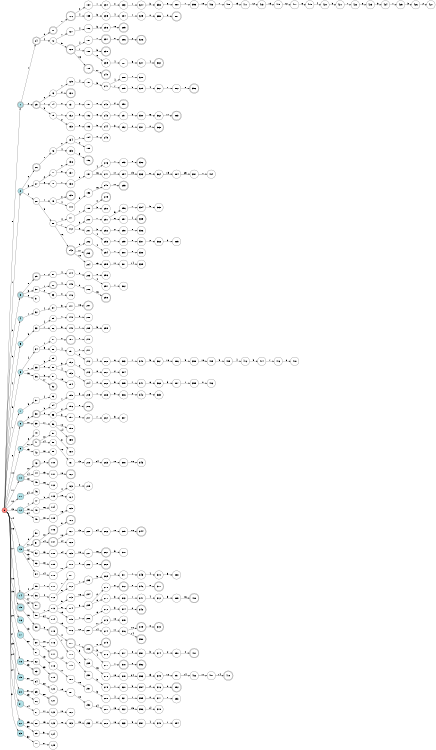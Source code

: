digraph APTA {
__start0 [label="" shape="none"];

rankdir=LR;
size="8,5";

s0 [style="filled", color="black", fillcolor="#ff817b" shape="circle", label="0"];
s1 [style="rounded,filled", color="black", fillcolor="powderblue" shape="doublecircle", label="1"];
s2 [style="filled", color="black", fillcolor="powderblue" shape="circle", label="2"];
s3 [style="rounded,filled", color="black", fillcolor="powderblue" shape="doublecircle", label="3"];
s4 [style="filled", color="black", fillcolor="powderblue" shape="circle", label="4"];
s5 [style="filled", color="black", fillcolor="powderblue" shape="circle", label="5"];
s6 [style="filled", color="black", fillcolor="powderblue" shape="circle", label="6"];
s7 [style="filled", color="black", fillcolor="powderblue" shape="circle", label="7"];
s8 [style="rounded,filled", color="black", fillcolor="powderblue" shape="doublecircle", label="8"];
s9 [style="filled", color="black", fillcolor="powderblue" shape="circle", label="9"];
s10 [style="rounded,filled", color="black", fillcolor="powderblue" shape="doublecircle", label="10"];
s11 [style="filled", color="black", fillcolor="powderblue" shape="circle", label="11"];
s12 [style="filled", color="black", fillcolor="powderblue" shape="circle", label="12"];
s13 [style="filled", color="black", fillcolor="powderblue" shape="circle", label="13"];
s14 [style="rounded,filled", color="black", fillcolor="powderblue" shape="doublecircle", label="14"];
s15 [style="rounded,filled", color="black", fillcolor="powderblue" shape="doublecircle", label="15"];
s16 [style="filled", color="black", fillcolor="powderblue" shape="circle", label="16"];
s17 [style="filled", color="black", fillcolor="powderblue" shape="circle", label="17"];
s18 [style="filled", color="black", fillcolor="powderblue" shape="circle", label="18"];
s19 [style="filled", color="black", fillcolor="powderblue" shape="circle", label="19"];
s20 [style="filled", color="black", fillcolor="powderblue" shape="circle", label="20"];
s21 [style="filled", color="black", fillcolor="powderblue" shape="circle", label="21"];
s22 [style="filled", color="black", fillcolor="powderblue" shape="circle", label="22"];
s23 [style="filled", color="black", fillcolor="powderblue" shape="circle", label="23"];
s24 [style="rounded,filled", color="black", fillcolor="white" shape="doublecircle", label="24"];
s25 [style="rounded,filled", color="black", fillcolor="white" shape="doublecircle", label="25"];
s26 [style="rounded,filled", color="black", fillcolor="white" shape="doublecircle", label="26"];
s27 [style="filled", color="black", fillcolor="white" shape="circle", label="27"];
s28 [style="filled", color="black", fillcolor="white" shape="circle", label="28"];
s29 [style="rounded,filled", color="black", fillcolor="white" shape="doublecircle", label="29"];
s30 [style="filled", color="black", fillcolor="white" shape="circle", label="30"];
s31 [style="filled", color="black", fillcolor="white" shape="circle", label="31"];
s32 [style="filled", color="black", fillcolor="white" shape="circle", label="32"];
s33 [style="filled", color="black", fillcolor="white" shape="circle", label="33"];
s34 [style="filled", color="black", fillcolor="white" shape="circle", label="34"];
s35 [style="filled", color="black", fillcolor="white" shape="circle", label="35"];
s36 [style="filled", color="black", fillcolor="white" shape="circle", label="36"];
s37 [style="filled", color="black", fillcolor="white" shape="circle", label="37"];
s38 [style="rounded,filled", color="black", fillcolor="white" shape="doublecircle", label="38"];
s39 [style="filled", color="black", fillcolor="white" shape="circle", label="39"];
s40 [style="filled", color="black", fillcolor="white" shape="circle", label="40"];
s41 [style="rounded,filled", color="black", fillcolor="white" shape="doublecircle", label="41"];
s42 [style="filled", color="black", fillcolor="white" shape="circle", label="42"];
s43 [style="rounded,filled", color="black", fillcolor="white" shape="doublecircle", label="43"];
s44 [style="filled", color="black", fillcolor="white" shape="circle", label="44"];
s45 [style="filled", color="black", fillcolor="white" shape="circle", label="45"];
s46 [style="filled", color="black", fillcolor="white" shape="circle", label="46"];
s47 [style="filled", color="black", fillcolor="white" shape="circle", label="47"];
s48 [style="filled", color="black", fillcolor="white" shape="circle", label="48"];
s49 [style="filled", color="black", fillcolor="white" shape="circle", label="49"];
s50 [style="filled", color="black", fillcolor="white" shape="circle", label="50"];
s51 [style="rounded,filled", color="black", fillcolor="white" shape="doublecircle", label="51"];
s52 [style="filled", color="black", fillcolor="white" shape="circle", label="52"];
s53 [style="filled", color="black", fillcolor="white" shape="circle", label="53"];
s54 [style="filled", color="black", fillcolor="white" shape="circle", label="54"];
s55 [style="filled", color="black", fillcolor="white" shape="circle", label="55"];
s56 [style="filled", color="black", fillcolor="white" shape="circle", label="56"];
s57 [style="rounded,filled", color="black", fillcolor="white" shape="doublecircle", label="57"];
s58 [style="filled", color="black", fillcolor="white" shape="circle", label="58"];
s59 [style="rounded,filled", color="black", fillcolor="white" shape="doublecircle", label="59"];
s60 [style="filled", color="black", fillcolor="white" shape="circle", label="60"];
s61 [style="filled", color="black", fillcolor="white" shape="circle", label="61"];
s62 [style="filled", color="black", fillcolor="white" shape="circle", label="62"];
s63 [style="rounded,filled", color="black", fillcolor="white" shape="doublecircle", label="63"];
s64 [style="filled", color="black", fillcolor="white" shape="circle", label="64"];
s65 [style="filled", color="black", fillcolor="white" shape="circle", label="65"];
s66 [style="filled", color="black", fillcolor="white" shape="circle", label="66"];
s67 [style="filled", color="black", fillcolor="white" shape="circle", label="67"];
s68 [style="filled", color="black", fillcolor="white" shape="circle", label="68"];
s69 [style="filled", color="black", fillcolor="white" shape="circle", label="69"];
s70 [style="filled", color="black", fillcolor="white" shape="circle", label="70"];
s71 [style="rounded,filled", color="black", fillcolor="white" shape="doublecircle", label="71"];
s72 [style="filled", color="black", fillcolor="white" shape="circle", label="72"];
s73 [style="filled", color="black", fillcolor="white" shape="circle", label="73"];
s74 [style="filled", color="black", fillcolor="white" shape="circle", label="74"];
s75 [style="filled", color="black", fillcolor="white" shape="circle", label="75"];
s76 [style="filled", color="black", fillcolor="white" shape="circle", label="76"];
s77 [style="filled", color="black", fillcolor="white" shape="circle", label="77"];
s78 [style="filled", color="black", fillcolor="white" shape="circle", label="78"];
s79 [style="filled", color="black", fillcolor="white" shape="circle", label="79"];
s80 [style="filled", color="black", fillcolor="white" shape="circle", label="80"];
s81 [style="filled", color="black", fillcolor="white" shape="circle", label="81"];
s82 [style="rounded,filled", color="black", fillcolor="white" shape="doublecircle", label="82"];
s83 [style="filled", color="black", fillcolor="white" shape="circle", label="83"];
s84 [style="filled", color="black", fillcolor="white" shape="circle", label="84"];
s85 [style="filled", color="black", fillcolor="white" shape="circle", label="85"];
s86 [style="filled", color="black", fillcolor="white" shape="circle", label="86"];
s87 [style="filled", color="black", fillcolor="white" shape="circle", label="87"];
s88 [style="filled", color="black", fillcolor="white" shape="circle", label="88"];
s89 [style="filled", color="black", fillcolor="white" shape="circle", label="89"];
s90 [style="filled", color="black", fillcolor="white" shape="circle", label="90"];
s91 [style="filled", color="black", fillcolor="white" shape="circle", label="91"];
s92 [style="rounded,filled", color="black", fillcolor="white" shape="doublecircle", label="92"];
s93 [style="filled", color="black", fillcolor="white" shape="circle", label="93"];
s94 [style="filled", color="black", fillcolor="white" shape="circle", label="94"];
s95 [style="filled", color="black", fillcolor="white" shape="circle", label="95"];
s96 [style="filled", color="black", fillcolor="white" shape="circle", label="96"];
s97 [style="filled", color="black", fillcolor="white" shape="circle", label="97"];
s98 [style="filled", color="black", fillcolor="white" shape="circle", label="98"];
s99 [style="filled", color="black", fillcolor="white" shape="circle", label="99"];
s100 [style="rounded,filled", color="black", fillcolor="white" shape="doublecircle", label="100"];
s101 [style="filled", color="black", fillcolor="white" shape="circle", label="101"];
s102 [style="filled", color="black", fillcolor="white" shape="circle", label="102"];
s103 [style="filled", color="black", fillcolor="white" shape="circle", label="103"];
s104 [style="filled", color="black", fillcolor="white" shape="circle", label="104"];
s105 [style="filled", color="black", fillcolor="white" shape="circle", label="105"];
s106 [style="rounded,filled", color="black", fillcolor="white" shape="doublecircle", label="106"];
s107 [style="rounded,filled", color="black", fillcolor="white" shape="doublecircle", label="107"];
s108 [style="filled", color="black", fillcolor="white" shape="circle", label="108"];
s109 [style="filled", color="black", fillcolor="white" shape="circle", label="109"];
s110 [style="filled", color="black", fillcolor="white" shape="circle", label="110"];
s111 [style="filled", color="black", fillcolor="white" shape="circle", label="111"];
s112 [style="filled", color="black", fillcolor="white" shape="circle", label="112"];
s113 [style="filled", color="black", fillcolor="white" shape="circle", label="113"];
s114 [style="filled", color="black", fillcolor="white" shape="circle", label="114"];
s115 [style="rounded,filled", color="black", fillcolor="white" shape="doublecircle", label="115"];
s116 [style="filled", color="black", fillcolor="white" shape="circle", label="116"];
s117 [style="rounded,filled", color="black", fillcolor="white" shape="doublecircle", label="117"];
s118 [style="filled", color="black", fillcolor="white" shape="circle", label="118"];
s119 [style="rounded,filled", color="black", fillcolor="white" shape="doublecircle", label="119"];
s120 [style="filled", color="black", fillcolor="white" shape="circle", label="120"];
s121 [style="rounded,filled", color="black", fillcolor="white" shape="doublecircle", label="121"];
s122 [style="filled", color="black", fillcolor="white" shape="circle", label="122"];
s123 [style="filled", color="black", fillcolor="white" shape="circle", label="123"];
s124 [style="filled", color="black", fillcolor="white" shape="circle", label="124"];
s125 [style="filled", color="black", fillcolor="white" shape="circle", label="125"];
s126 [style="rounded,filled", color="black", fillcolor="white" shape="doublecircle", label="126"];
s127 [style="filled", color="black", fillcolor="white" shape="circle", label="127"];
s128 [style="rounded,filled", color="black", fillcolor="white" shape="doublecircle", label="128"];
s129 [style="filled", color="black", fillcolor="white" shape="circle", label="129"];
s130 [style="rounded,filled", color="black", fillcolor="white" shape="doublecircle", label="130"];
s131 [style="filled", color="black", fillcolor="white" shape="circle", label="131"];
s132 [style="filled", color="black", fillcolor="white" shape="circle", label="132"];
s133 [style="filled", color="black", fillcolor="white" shape="circle", label="133"];
s134 [style="filled", color="black", fillcolor="white" shape="circle", label="134"];
s135 [style="filled", color="black", fillcolor="white" shape="circle", label="135"];
s136 [style="filled", color="black", fillcolor="white" shape="circle", label="136"];
s137 [style="filled", color="black", fillcolor="white" shape="circle", label="137"];
s138 [style="filled", color="black", fillcolor="white" shape="circle", label="138"];
s139 [style="rounded,filled", color="black", fillcolor="white" shape="doublecircle", label="139"];
s140 [style="filled", color="black", fillcolor="white" shape="circle", label="140"];
s141 [style="filled", color="black", fillcolor="white" shape="circle", label="141"];
s142 [style="filled", color="black", fillcolor="white" shape="circle", label="142"];
s143 [style="rounded,filled", color="black", fillcolor="white" shape="doublecircle", label="143"];
s144 [style="filled", color="black", fillcolor="white" shape="circle", label="144"];
s145 [style="filled", color="black", fillcolor="white" shape="circle", label="145"];
s146 [style="filled", color="black", fillcolor="white" shape="circle", label="146"];
s147 [style="filled", color="black", fillcolor="white" shape="circle", label="147"];
s148 [style="filled", color="black", fillcolor="white" shape="circle", label="148"];
s149 [style="filled", color="black", fillcolor="white" shape="circle", label="149"];
s150 [style="rounded,filled", color="black", fillcolor="white" shape="doublecircle", label="150"];
s151 [style="filled", color="black", fillcolor="white" shape="circle", label="151"];
s152 [style="filled", color="black", fillcolor="white" shape="circle", label="152"];
s153 [style="filled", color="black", fillcolor="white" shape="circle", label="153"];
s154 [style="filled", color="black", fillcolor="white" shape="circle", label="154"];
s155 [style="filled", color="black", fillcolor="white" shape="circle", label="155"];
s156 [style="filled", color="black", fillcolor="white" shape="circle", label="156"];
s157 [style="filled", color="black", fillcolor="white" shape="circle", label="157"];
s158 [style="filled", color="black", fillcolor="white" shape="circle", label="158"];
s159 [style="rounded,filled", color="black", fillcolor="white" shape="doublecircle", label="159"];
s160 [style="filled", color="black", fillcolor="white" shape="circle", label="160"];
s161 [style="filled", color="black", fillcolor="white" shape="circle", label="161"];
s162 [style="rounded,filled", color="black", fillcolor="white" shape="doublecircle", label="162"];
s163 [style="filled", color="black", fillcolor="white" shape="circle", label="163"];
s164 [style="filled", color="black", fillcolor="white" shape="circle", label="164"];
s165 [style="filled", color="black", fillcolor="white" shape="circle", label="165"];
s166 [style="rounded,filled", color="black", fillcolor="white" shape="doublecircle", label="166"];
s167 [style="filled", color="black", fillcolor="white" shape="circle", label="167"];
s168 [style="filled", color="black", fillcolor="white" shape="circle", label="168"];
s169 [style="filled", color="black", fillcolor="white" shape="circle", label="169"];
s170 [style="filled", color="black", fillcolor="white" shape="circle", label="170"];
s171 [style="filled", color="black", fillcolor="white" shape="circle", label="171"];
s172 [style="filled", color="black", fillcolor="white" shape="circle", label="172"];
s173 [style="filled", color="black", fillcolor="white" shape="circle", label="173"];
s174 [style="filled", color="black", fillcolor="white" shape="circle", label="174"];
s175 [style="filled", color="black", fillcolor="white" shape="circle", label="175"];
s176 [style="filled", color="black", fillcolor="white" shape="circle", label="176"];
s177 [style="rounded,filled", color="black", fillcolor="white" shape="doublecircle", label="177"];
s178 [style="filled", color="black", fillcolor="white" shape="circle", label="178"];
s179 [style="filled", color="black", fillcolor="white" shape="circle", label="179"];
s180 [style="filled", color="black", fillcolor="white" shape="circle", label="180"];
s181 [style="filled", color="black", fillcolor="white" shape="circle", label="181"];
s182 [style="filled", color="black", fillcolor="white" shape="circle", label="182"];
s183 [style="filled", color="black", fillcolor="white" shape="circle", label="183"];
s184 [style="filled", color="black", fillcolor="white" shape="circle", label="184"];
s185 [style="filled", color="black", fillcolor="white" shape="circle", label="185"];
s186 [style="filled", color="black", fillcolor="white" shape="circle", label="186"];
s187 [style="filled", color="black", fillcolor="white" shape="circle", label="187"];
s188 [style="filled", color="black", fillcolor="white" shape="circle", label="188"];
s189 [style="rounded,filled", color="black", fillcolor="white" shape="doublecircle", label="189"];
s190 [style="filled", color="black", fillcolor="white" shape="circle", label="190"];
s191 [style="filled", color="black", fillcolor="white" shape="circle", label="191"];
s192 [style="filled", color="black", fillcolor="white" shape="circle", label="192"];
s193 [style="filled", color="black", fillcolor="white" shape="circle", label="193"];
s194 [style="filled", color="black", fillcolor="white" shape="circle", label="194"];
s195 [style="filled", color="black", fillcolor="white" shape="circle", label="195"];
s196 [style="rounded,filled", color="black", fillcolor="white" shape="doublecircle", label="196"];
s197 [style="filled", color="black", fillcolor="white" shape="circle", label="197"];
s198 [style="filled", color="black", fillcolor="white" shape="circle", label="198"];
s199 [style="filled", color="black", fillcolor="white" shape="circle", label="199"];
s200 [style="filled", color="black", fillcolor="white" shape="circle", label="200"];
s201 [style="filled", color="black", fillcolor="white" shape="circle", label="201"];
s202 [style="filled", color="black", fillcolor="white" shape="circle", label="202"];
s203 [style="rounded,filled", color="black", fillcolor="white" shape="doublecircle", label="203"];
s204 [style="filled", color="black", fillcolor="white" shape="circle", label="204"];
s205 [style="filled", color="black", fillcolor="white" shape="circle", label="205"];
s206 [style="filled", color="black", fillcolor="white" shape="circle", label="206"];
s207 [style="rounded,filled", color="black", fillcolor="white" shape="doublecircle", label="207"];
s208 [style="filled", color="black", fillcolor="white" shape="circle", label="208"];
s209 [style="filled", color="black", fillcolor="white" shape="circle", label="209"];
s210 [style="filled", color="black", fillcolor="white" shape="circle", label="210"];
s211 [style="filled", color="black", fillcolor="white" shape="circle", label="211"];
s212 [style="filled", color="black", fillcolor="white" shape="circle", label="212"];
s213 [style="filled", color="black", fillcolor="white" shape="circle", label="213"];
s214 [style="filled", color="black", fillcolor="white" shape="circle", label="214"];
s215 [style="filled", color="black", fillcolor="white" shape="circle", label="215"];
s216 [style="rounded,filled", color="black", fillcolor="white" shape="doublecircle", label="216"];
s217 [style="filled", color="black", fillcolor="white" shape="circle", label="217"];
s218 [style="filled", color="black", fillcolor="white" shape="circle", label="218"];
s219 [style="filled", color="black", fillcolor="white" shape="circle", label="219"];
s220 [style="filled", color="black", fillcolor="white" shape="circle", label="220"];
s221 [style="filled", color="black", fillcolor="white" shape="circle", label="221"];
s222 [style="filled", color="black", fillcolor="white" shape="circle", label="222"];
s223 [style="filled", color="black", fillcolor="white" shape="circle", label="223"];
s224 [style="filled", color="black", fillcolor="white" shape="circle", label="224"];
s225 [style="filled", color="black", fillcolor="white" shape="circle", label="225"];
s226 [style="filled", color="black", fillcolor="white" shape="circle", label="226"];
s227 [style="filled", color="black", fillcolor="white" shape="circle", label="227"];
s228 [style="rounded,filled", color="black", fillcolor="white" shape="doublecircle", label="228"];
s229 [style="filled", color="black", fillcolor="white" shape="circle", label="229"];
s230 [style="filled", color="black", fillcolor="white" shape="circle", label="230"];
s231 [style="filled", color="black", fillcolor="white" shape="circle", label="231"];
s232 [style="filled", color="black", fillcolor="white" shape="circle", label="232"];
s233 [style="filled", color="black", fillcolor="white" shape="circle", label="233"];
s234 [style="filled", color="black", fillcolor="white" shape="circle", label="234"];
s235 [style="filled", color="black", fillcolor="white" shape="circle", label="235"];
s236 [style="filled", color="black", fillcolor="white" shape="circle", label="236"];
s237 [style="rounded,filled", color="black", fillcolor="white" shape="doublecircle", label="237"];
s238 [style="rounded,filled", color="black", fillcolor="white" shape="doublecircle", label="238"];
s239 [style="filled", color="black", fillcolor="white" shape="circle", label="239"];
s240 [style="rounded,filled", color="black", fillcolor="white" shape="doublecircle", label="240"];
s241 [style="filled", color="black", fillcolor="white" shape="circle", label="241"];
s242 [style="filled", color="black", fillcolor="white" shape="circle", label="242"];
s243 [style="filled", color="black", fillcolor="white" shape="circle", label="243"];
s244 [style="filled", color="black", fillcolor="white" shape="circle", label="244"];
s245 [style="filled", color="black", fillcolor="white" shape="circle", label="245"];
s246 [style="filled", color="black", fillcolor="white" shape="circle", label="246"];
s247 [style="filled", color="black", fillcolor="white" shape="circle", label="247"];
s248 [style="filled", color="black", fillcolor="white" shape="circle", label="248"];
s249 [style="rounded,filled", color="black", fillcolor="white" shape="doublecircle", label="249"];
s250 [style="filled", color="black", fillcolor="white" shape="circle", label="250"];
s251 [style="filled", color="black", fillcolor="white" shape="circle", label="251"];
s252 [style="filled", color="black", fillcolor="white" shape="circle", label="252"];
s253 [style="filled", color="black", fillcolor="white" shape="circle", label="253"];
s254 [style="filled", color="black", fillcolor="white" shape="circle", label="254"];
s255 [style="filled", color="black", fillcolor="white" shape="circle", label="255"];
s256 [style="filled", color="black", fillcolor="white" shape="circle", label="256"];
s257 [style="filled", color="black", fillcolor="white" shape="circle", label="257"];
s258 [style="rounded,filled", color="black", fillcolor="white" shape="doublecircle", label="258"];
s259 [style="filled", color="black", fillcolor="white" shape="circle", label="259"];
s260 [style="filled", color="black", fillcolor="white" shape="circle", label="260"];
s261 [style="filled", color="black", fillcolor="white" shape="circle", label="261"];
s262 [style="filled", color="black", fillcolor="white" shape="circle", label="262"];
s263 [style="filled", color="black", fillcolor="white" shape="circle", label="263"];
s264 [style="filled", color="black", fillcolor="white" shape="circle", label="264"];
s265 [style="filled", color="black", fillcolor="white" shape="circle", label="265"];
s266 [style="filled", color="black", fillcolor="white" shape="circle", label="266"];
s267 [style="rounded,filled", color="black", fillcolor="white" shape="doublecircle", label="267"];
s268 [style="rounded,filled", color="black", fillcolor="white" shape="doublecircle", label="268"];
s269 [style="filled", color="black", fillcolor="white" shape="circle", label="269"];
s270 [style="filled", color="black", fillcolor="white" shape="circle", label="270"];
s271 [style="filled", color="black", fillcolor="white" shape="circle", label="271"];
s272 [style="filled", color="black", fillcolor="white" shape="circle", label="272"];
s273 [style="filled", color="black", fillcolor="white" shape="circle", label="273"];
s274 [style="filled", color="black", fillcolor="white" shape="circle", label="274"];
s275 [style="rounded,filled", color="black", fillcolor="white" shape="doublecircle", label="275"];
s276 [style="filled", color="black", fillcolor="white" shape="circle", label="276"];
s277 [style="filled", color="black", fillcolor="white" shape="circle", label="277"];
s278 [style="filled", color="black", fillcolor="white" shape="circle", label="278"];
s279 [style="filled", color="black", fillcolor="white" shape="circle", label="279"];
s280 [style="filled", color="black", fillcolor="white" shape="circle", label="280"];
s281 [style="filled", color="black", fillcolor="white" shape="circle", label="281"];
s282 [style="filled", color="black", fillcolor="white" shape="circle", label="282"];
s283 [style="filled", color="black", fillcolor="white" shape="circle", label="283"];
s284 [style="filled", color="black", fillcolor="white" shape="circle", label="284"];
s285 [style="rounded,filled", color="black", fillcolor="white" shape="doublecircle", label="285"];
s286 [style="rounded,filled", color="black", fillcolor="white" shape="doublecircle", label="286"];
s287 [style="filled", color="black", fillcolor="white" shape="circle", label="287"];
s288 [style="filled", color="black", fillcolor="white" shape="circle", label="288"];
s289 [style="filled", color="black", fillcolor="white" shape="circle", label="289"];
s290 [style="rounded,filled", color="black", fillcolor="white" shape="doublecircle", label="290"];
s291 [style="filled", color="black", fillcolor="white" shape="circle", label="291"];
s292 [style="filled", color="black", fillcolor="white" shape="circle", label="292"];
s293 [style="filled", color="black", fillcolor="white" shape="circle", label="293"];
s294 [style="filled", color="black", fillcolor="white" shape="circle", label="294"];
s295 [style="rounded,filled", color="black", fillcolor="white" shape="doublecircle", label="295"];
s296 [style="filled", color="black", fillcolor="white" shape="circle", label="296"];
s297 [style="filled", color="black", fillcolor="white" shape="circle", label="297"];
s298 [style="filled", color="black", fillcolor="white" shape="circle", label="298"];
s299 [style="filled", color="black", fillcolor="white" shape="circle", label="299"];
s300 [style="filled", color="black", fillcolor="white" shape="circle", label="300"];
s301 [style="filled", color="black", fillcolor="white" shape="circle", label="301"];
s302 [style="filled", color="black", fillcolor="white" shape="circle", label="302"];
s303 [style="filled", color="black", fillcolor="white" shape="circle", label="303"];
s304 [style="filled", color="black", fillcolor="white" shape="circle", label="304"];
s305 [style="filled", color="black", fillcolor="white" shape="circle", label="305"];
s306 [style="filled", color="black", fillcolor="white" shape="circle", label="306"];
s307 [style="filled", color="black", fillcolor="white" shape="circle", label="307"];
s308 [style="filled", color="black", fillcolor="white" shape="circle", label="308"];
s309 [style="filled", color="black", fillcolor="white" shape="circle", label="309"];
s310 [style="filled", color="black", fillcolor="white" shape="circle", label="310"];
s311 [style="filled", color="black", fillcolor="white" shape="circle", label="311"];
s312 [style="rounded,filled", color="black", fillcolor="white" shape="doublecircle", label="312"];
s313 [style="filled", color="black", fillcolor="white" shape="circle", label="313"];
s314 [style="filled", color="black", fillcolor="white" shape="circle", label="314"];
s315 [style="filled", color="black", fillcolor="white" shape="circle", label="315"];
s316 [style="filled", color="black", fillcolor="white" shape="circle", label="316"];
s317 [style="filled", color="black", fillcolor="white" shape="circle", label="317"];
s318 [style="rounded,filled", color="black", fillcolor="white" shape="doublecircle", label="318"];
s319 [style="filled", color="black", fillcolor="white" shape="circle", label="319"];
s320 [style="filled", color="black", fillcolor="white" shape="circle", label="320"];
s321 [style="filled", color="black", fillcolor="white" shape="circle", label="321"];
s322 [style="filled", color="black", fillcolor="white" shape="circle", label="322"];
s323 [style="filled", color="black", fillcolor="white" shape="circle", label="323"];
s324 [style="filled", color="black", fillcolor="white" shape="circle", label="324"];
s325 [style="filled", color="black", fillcolor="white" shape="circle", label="325"];
s326 [style="rounded,filled", color="black", fillcolor="white" shape="doublecircle", label="326"];
s327 [style="filled", color="black", fillcolor="white" shape="circle", label="327"];
s328 [style="filled", color="black", fillcolor="white" shape="circle", label="328"];
s329 [style="filled", color="black", fillcolor="white" shape="circle", label="329"];
s330 [style="filled", color="black", fillcolor="white" shape="circle", label="330"];
s331 [style="filled", color="black", fillcolor="white" shape="circle", label="331"];
s332 [style="rounded,filled", color="black", fillcolor="white" shape="doublecircle", label="332"];
s333 [style="filled", color="black", fillcolor="white" shape="circle", label="333"];
s334 [style="filled", color="black", fillcolor="white" shape="circle", label="334"];
s335 [style="rounded,filled", color="black", fillcolor="white" shape="doublecircle", label="335"];
s336 [style="filled", color="black", fillcolor="white" shape="circle", label="336"];
s337 [style="filled", color="black", fillcolor="white" shape="circle", label="337"];
s338 [style="filled", color="black", fillcolor="white" shape="circle", label="338"];
s339 [style="filled", color="black", fillcolor="white" shape="circle", label="339"];
s340 [style="filled", color="black", fillcolor="white" shape="circle", label="340"];
s341 [style="filled", color="black", fillcolor="white" shape="circle", label="341"];
s342 [style="filled", color="black", fillcolor="white" shape="circle", label="342"];
s343 [style="filled", color="black", fillcolor="white" shape="circle", label="343"];
s344 [style="rounded,filled", color="black", fillcolor="white" shape="doublecircle", label="344"];
s345 [style="filled", color="black", fillcolor="white" shape="circle", label="345"];
s346 [style="filled", color="black", fillcolor="white" shape="circle", label="346"];
s347 [style="filled", color="black", fillcolor="white" shape="circle", label="347"];
s348 [style="rounded,filled", color="black", fillcolor="white" shape="doublecircle", label="348"];
s349 [style="rounded,filled", color="black", fillcolor="white" shape="doublecircle", label="349"];
s350 [style="rounded,filled", color="black", fillcolor="white" shape="doublecircle", label="350"];
s351 [style="filled", color="black", fillcolor="white" shape="circle", label="351"];
s352 [style="rounded,filled", color="black", fillcolor="white" shape="doublecircle", label="352"];
s353 [style="filled", color="black", fillcolor="white" shape="circle", label="353"];
s354 [style="filled", color="black", fillcolor="white" shape="circle", label="354"];
s355 [style="filled", color="black", fillcolor="white" shape="circle", label="355"];
s356 [style="filled", color="black", fillcolor="white" shape="circle", label="356"];
s357 [style="filled", color="black", fillcolor="white" shape="circle", label="357"];
s358 [style="filled", color="black", fillcolor="white" shape="circle", label="358"];
s359 [style="filled", color="black", fillcolor="white" shape="circle", label="359"];
s360 [style="rounded,filled", color="black", fillcolor="white" shape="doublecircle", label="360"];
s361 [style="filled", color="black", fillcolor="white" shape="circle", label="361"];
s362 [style="filled", color="black", fillcolor="white" shape="circle", label="362"];
s363 [style="rounded,filled", color="black", fillcolor="white" shape="doublecircle", label="363"];
s364 [style="filled", color="black", fillcolor="white" shape="circle", label="364"];
s365 [style="filled", color="black", fillcolor="white" shape="circle", label="365"];
s366 [style="filled", color="black", fillcolor="white" shape="circle", label="366"];
s367 [style="filled", color="black", fillcolor="white" shape="circle", label="367"];
s368 [style="filled", color="black", fillcolor="white" shape="circle", label="368"];
s369 [style="filled", color="black", fillcolor="white" shape="circle", label="369"];
s370 [style="filled", color="black", fillcolor="white" shape="circle", label="370"];
s371 [style="rounded,filled", color="black", fillcolor="white" shape="doublecircle", label="371"];
s372 [style="filled", color="black", fillcolor="white" shape="circle", label="372"];
s373 [style="rounded,filled", color="black", fillcolor="white" shape="doublecircle", label="373"];
s374 [style="filled", color="black", fillcolor="white" shape="circle", label="374"];
s375 [style="filled", color="black", fillcolor="white" shape="circle", label="375"];
s376 [style="filled", color="black", fillcolor="white" shape="circle", label="376"];
s377 [style="filled", color="black", fillcolor="white" shape="circle", label="377"];
s378 [style="filled", color="black", fillcolor="white" shape="circle", label="378"];
s379 [style="filled", color="black", fillcolor="white" shape="circle", label="379"];
s380 [style="filled", color="black", fillcolor="white" shape="circle", label="380"];
s381 [style="rounded,filled", color="black", fillcolor="white" shape="doublecircle", label="381"];
s382 [style="filled", color="black", fillcolor="white" shape="circle", label="382"];
s383 [style="rounded,filled", color="black", fillcolor="white" shape="doublecircle", label="383"];
s384 [style="filled", color="black", fillcolor="white" shape="circle", label="384"];
s385 [style="filled", color="black", fillcolor="white" shape="circle", label="385"];
s386 [style="filled", color="black", fillcolor="white" shape="circle", label="386"];
s387 [style="filled", color="black", fillcolor="white" shape="circle", label="387"];
s388 [style="filled", color="black", fillcolor="white" shape="circle", label="388"];
s389 [style="filled", color="black", fillcolor="white" shape="circle", label="389"];
s390 [style="filled", color="black", fillcolor="white" shape="circle", label="390"];
s391 [style="filled", color="black", fillcolor="white" shape="circle", label="391"];
s392 [style="rounded,filled", color="black", fillcolor="white" shape="doublecircle", label="392"];
s393 [style="filled", color="black", fillcolor="white" shape="circle", label="393"];
s394 [style="filled", color="black", fillcolor="white" shape="circle", label="394"];
s395 [style="filled", color="black", fillcolor="white" shape="circle", label="395"];
s396 [style="rounded,filled", color="black", fillcolor="white" shape="doublecircle", label="396"];
s397 [style="filled", color="black", fillcolor="white" shape="circle", label="397"];
s398 [style="filled", color="black", fillcolor="white" shape="circle", label="398"];
s399 [style="filled", color="black", fillcolor="white" shape="circle", label="399"];
s400 [style="rounded,filled", color="black", fillcolor="white" shape="doublecircle", label="400"];
s401 [style="rounded,filled", color="black", fillcolor="white" shape="doublecircle", label="401"];
s402 [style="filled", color="black", fillcolor="white" shape="circle", label="402"];
s403 [style="filled", color="black", fillcolor="white" shape="circle", label="403"];
s404 [style="filled", color="black", fillcolor="white" shape="circle", label="404"];
s405 [style="filled", color="black", fillcolor="white" shape="circle", label="405"];
s406 [style="filled", color="black", fillcolor="white" shape="circle", label="406"];
s407 [style="filled", color="black", fillcolor="white" shape="circle", label="407"];
s408 [style="filled", color="black", fillcolor="white" shape="circle", label="408"];
s409 [style="filled", color="black", fillcolor="white" shape="circle", label="409"];
s410 [style="rounded,filled", color="black", fillcolor="white" shape="doublecircle", label="410"];
s411 [style="filled", color="black", fillcolor="white" shape="circle", label="411"];
s412 [style="filled", color="black", fillcolor="white" shape="circle", label="412"];
s413 [style="filled", color="black", fillcolor="white" shape="circle", label="413"];
s414 [style="filled", color="black", fillcolor="white" shape="circle", label="414"];
s415 [style="filled", color="black", fillcolor="white" shape="circle", label="415"];
s416 [style="filled", color="black", fillcolor="white" shape="circle", label="416"];
s417 [style="filled", color="black", fillcolor="white" shape="circle", label="417"];
s418 [style="filled", color="black", fillcolor="white" shape="circle", label="418"];
s419 [style="filled", color="black", fillcolor="white" shape="circle", label="419"];
s420 [style="filled", color="black", fillcolor="white" shape="circle", label="420"];
s421 [style="filled", color="black", fillcolor="white" shape="circle", label="421"];
s422 [style="filled", color="black", fillcolor="white" shape="circle", label="422"];
s423 [style="filled", color="black", fillcolor="white" shape="circle", label="423"];
s424 [style="filled", color="black", fillcolor="white" shape="circle", label="424"];
s425 [style="filled", color="black", fillcolor="white" shape="circle", label="425"];
s426 [style="filled", color="black", fillcolor="white" shape="circle", label="426"];
s427 [style="filled", color="black", fillcolor="white" shape="circle", label="427"];
s0 -> s1 [label="0"];
s0 -> s2 [label="1"];
s0 -> s3 [label="2"];
s0 -> s4 [label="3"];
s0 -> s5 [label="4"];
s0 -> s6 [label="5"];
s0 -> s7 [label="7"];
s0 -> s8 [label="8"];
s0 -> s9 [label="10"];
s0 -> s10 [label="11"];
s0 -> s11 [label="12"];
s0 -> s12 [label="13"];
s0 -> s13 [label="14"];
s0 -> s14 [label="16"];
s0 -> s15 [label="17"];
s0 -> s16 [label="18"];
s0 -> s17 [label="19"];
s0 -> s18 [label="20"];
s0 -> s19 [label="21"];
s0 -> s20 [label="23"];
s0 -> s21 [label="24"];
s0 -> s22 [label="27"];
s0 -> s23 [label="31"];
s1 -> s24 [label="1"];
s1 -> s25 [label="2"];
s2 -> s26 [label="0"];
s2 -> s27 [label="3"];
s2 -> s28 [label="4"];
s3 -> s29 [label="0"];
s3 -> s30 [label="3"];
s3 -> s31 [label="8"];
s4 -> s32 [label="1"];
s5 -> s33 [label="5"];
s6 -> s34 [label="4"];
s6 -> s35 [label="7"];
s6 -> s36 [label="16"];
s7 -> s37 [label="5"];
s8 -> s38 [label="2"];
s8 -> s39 [label="10"];
s9 -> s40 [label="8"];
s9 -> s41 [label="11"];
s9 -> s42 [label="13"];
s10 -> s43 [label="10"];
s10 -> s44 [label="14"];
s10 -> s45 [label="18"];
s11 -> s46 [label="24"];
s12 -> s47 [label="7"];
s12 -> s48 [label="18"];
s12 -> s49 [label="24"];
s13 -> s50 [label="8"];
s13 -> s51 [label="11"];
s13 -> s52 [label="12"];
s13 -> s53 [label="13"];
s13 -> s54 [label="15"];
s14 -> s55 [label="4"];
s14 -> s56 [label="5"];
s14 -> s57 [label="17"];
s14 -> s58 [label="18"];
s15 -> s59 [label="16"];
s16 -> s60 [label="13"];
s17 -> s61 [label="22"];
s18 -> s62 [label="21"];
s18 -> s63 [label="23"];
s19 -> s64 [label="20"];
s20 -> s65 [label="21"];
s20 -> s66 [label="29"];
s21 -> s67 [label="14"];
s22 -> s68 [label="25"];
s22 -> s69 [label="30"];
s23 -> s70 [label="30"];
s24 -> s71 [label="0"];
s24 -> s72 [label="4"];
s25 -> s73 [label="0"];
s25 -> s74 [label="1"];
s25 -> s75 [label="3"];
s26 -> s76 [label="1"];
s27 -> s77 [label="2"];
s27 -> s78 [label="6"];
s28 -> s79 [label="1"];
s28 -> s80 [label="5"];
s29 -> s81 [label="1"];
s30 -> s82 [label="1"];
s30 -> s83 [label="2"];
s32 -> s84 [label="4"];
s33 -> s85 [label="4"];
s33 -> s86 [label="7"];
s34 -> s87 [label="1"];
s34 -> s88 [label="5"];
s35 -> s89 [label="5"];
s35 -> s90 [label="6"];
s36 -> s91 [label="5"];
s36 -> s92 [label="17"];
s37 -> s93 [label="4"];
s38 -> s94 [label="3"];
s38 -> s95 [label="8"];
s39 -> s96 [label="11"];
s41 -> s97 [label="10"];
s41 -> s98 [label="14"];
s42 -> s99 [label="18"];
s43 -> s100 [label="8"];
s44 -> s101 [label="13"];
s45 -> s102 [label="16"];
s47 -> s103 [label="5"];
s48 -> s104 [label="16"];
s49 -> s105 [label="18"];
s51 -> s106 [label="10"];
s51 -> s107 [label="14"];
s52 -> s108 [label="13"];
s53 -> s109 [label="18"];
s54 -> s110 [label="14"];
s55 -> s111 [label="1"];
s56 -> s112 [label="4"];
s58 -> s113 [label="7"];
s58 -> s114 [label="24"];
s59 -> s115 [label="5"];
s60 -> s116 [label="10"];
s60 -> s117 [label="11"];
s61 -> s118 [label="19"];
s62 -> s119 [label="23"];
s64 -> s120 [label="22"];
s65 -> s121 [label="20"];
s67 -> s122 [label="11"];
s68 -> s123 [label="19"];
s69 -> s124 [label="31"];
s70 -> s125 [label="27"];
s71 -> s126 [label="1"];
s72 -> s127 [label="1"];
s72 -> s128 [label="5"];
s73 -> s129 [label="1"];
s73 -> s130 [label="2"];
s74 -> s131 [label="0"];
s75 -> s132 [label="1"];
s75 -> s133 [label="2"];
s76 -> s134 [label="0"];
s76 -> s135 [label="4"];
s77 -> s136 [label="0"];
s77 -> s137 [label="8"];
s78 -> s138 [label="7"];
s79 -> s139 [label="0"];
s79 -> s140 [label="4"];
s80 -> s141 [label="4"];
s80 -> s142 [label="7"];
s80 -> s143 [label="16"];
s81 -> s144 [label="4"];
s82 -> s145 [label="4"];
s83 -> s146 [label="0"];
s84 -> s147 [label="5"];
s85 -> s148 [label="1"];
s86 -> s149 [label="5"];
s87 -> s150 [label="0"];
s88 -> s151 [label="4"];
s90 -> s152 [label="3"];
s90 -> s153 [label="4"];
s91 -> s154 [label="16"];
s94 -> s155 [label="1"];
s95 -> s156 [label="2"];
s95 -> s157 [label="3"];
s96 -> s158 [label="10"];
s96 -> s159 [label="14"];
s97 -> s160 [label="8"];
s98 -> s161 [label="12"];
s101 -> s162 [label="18"];
s103 -> s163 [label="4"];
s103 -> s164 [label="16"];
s105 -> s165 [label="16"];
s106 -> s166 [label="8"];
s107 -> s167 [label="12"];
s107 -> s168 [label="24"];
s108 -> s169 [label="24"];
s110 -> s170 [label="11"];
s112 -> s171 [label="1"];
s112 -> s172 [label="6"];
s113 -> s173 [label="5"];
s113 -> s174 [label="6"];
s113 -> s175 [label="13"];
s114 -> s176 [label="13"];
s115 -> s177 [label="4"];
s115 -> s178 [label="7"];
s117 -> s179 [label="14"];
s118 -> s180 [label="17"];
s120 -> s181 [label="19"];
s122 -> s182 [label="10"];
s123 -> s183 [label="22"];
s126 -> s184 [label="0"];
s126 -> s185 [label="4"];
s127 -> s186 [label="4"];
s128 -> s187 [label="4"];
s128 -> s188 [label="7"];
s128 -> s189 [label="16"];
s129 -> s190 [label="4"];
s131 -> s191 [label="2"];
s132 -> s192 [label="3"];
s133 -> s193 [label="8"];
s134 -> s194 [label="1"];
s134 -> s195 [label="2"];
s135 -> s196 [label="5"];
s138 -> s197 [label="5"];
s140 -> s198 [label="5"];
s141 -> s199 [label="1"];
s142 -> s200 [label="5"];
s142 -> s201 [label="6"];
s143 -> s202 [label="5"];
s143 -> s203 [label="17"];
s143 -> s204 [label="18"];
s144 -> s205 [label="5"];
s145 -> s206 [label="5"];
s147 -> s207 [label="16"];
s148 -> s208 [label="0"];
s149 -> s209 [label="7"];
s150 -> s210 [label="1"];
s151 -> s211 [label="1"];
s151 -> s212 [label="5"];
s152 -> s213 [label="2"];
s153 -> s214 [label="1"];
s155 -> s215 [label="3"];
s156 -> s216 [label="8"];
s157 -> s217 [label="6"];
s161 -> s218 [label="13"];
s163 -> s219 [label="0"];
s167 -> s220 [label="13"];
s169 -> s221 [label="18"];
s170 -> s222 [label="9"];
s172 -> s223 [label="7"];
s173 -> s224 [label="16"];
s174 -> s225 [label="3"];
s175 -> s226 [label="7"];
s176 -> s227 [label="12"];
s177 -> s228 [label="1"];
s177 -> s229 [label="5"];
s178 -> s230 [label="6"];
s180 -> s231 [label="16"];
s181 -> s232 [label="18"];
s183 -> s233 [label="19"];
s184 -> s234 [label="1"];
s185 -> s235 [label="5"];
s186 -> s236 [label="5"];
s187 -> s237 [label="1"];
s188 -> s238 [label="5"];
s188 -> s239 [label="6"];
s189 -> s240 [label="17"];
s190 -> s241 [label="5"];
s191 -> s242 [label="0"];
s192 -> s243 [label="6"];
s193 -> s244 [label="9"];
s194 -> s245 [label="0"];
s197 -> s246 [label="4"];
s197 -> s247 [label="16"];
s198 -> s248 [label="16"];
s199 -> s249 [label="0"];
s199 -> s250 [label="3"];
s200 -> s251 [label="7"];
s201 -> s252 [label="3"];
s201 -> s253 [label="4"];
s202 -> s254 [label="4"];
s204 -> s255 [label="13"];
s205 -> s256 [label="0"];
s205 -> s257 [label="4"];
s206 -> s258 [label="16"];
s209 -> s259 [label="5"];
s212 -> s260 [label="4"];
s213 -> s261 [label="8"];
s214 -> s262 [label="0"];
s215 -> s263 [label="1"];
s217 -> s264 [label="7"];
s218 -> s265 [label="24"];
s220 -> s266 [label="24"];
s221 -> s267 [label="16"];
s222 -> s268 [label="8"];
s223 -> s269 [label="5"];
s225 -> s270 [label="2"];
s225 -> s271 [label="8"];
s226 -> s272 [label="6"];
s227 -> s273 [label="11"];
s227 -> s274 [label="14"];
s228 -> s275 [label="0"];
s228 -> s276 [label="3"];
s228 -> s277 [label="4"];
s229 -> s278 [label="16"];
s230 -> s279 [label="3"];
s231 -> s280 [label="5"];
s232 -> s281 [label="24"];
s233 -> s282 [label="17"];
s234 -> s283 [label="0"];
s235 -> s284 [label="4"];
s236 -> s285 [label="16"];
s237 -> s286 [label="0"];
s239 -> s287 [label="4"];
s241 -> s288 [label="4"];
s241 -> s289 [label="7"];
s242 -> s290 [label="2"];
s243 -> s291 [label="7"];
s244 -> s292 [label="3"];
s246 -> s293 [label="1"];
s247 -> s294 [label="17"];
s248 -> s295 [label="17"];
s251 -> s296 [label="5"];
s251 -> s297 [label="6"];
s252 -> s298 [label="2"];
s253 -> s299 [label="1"];
s254 -> s300 [label="1"];
s255 -> s301 [label="11"];
s257 -> s302 [label="1"];
s260 -> s303 [label="6"];
s261 -> s304 [label="2"];
s262 -> s305 [label="5"];
s263 -> s306 [label="3"];
s264 -> s307 [label="5"];
s265 -> s308 [label="18"];
s266 -> s309 [label="18"];
s267 -> s310 [label="5"];
s269 -> s311 [label="4"];
s270 -> s312 [label="8"];
s271 -> s313 [label="3"];
s272 -> s314 [label="3"];
s273 -> s315 [label="10"];
s274 -> s316 [label="11"];
s276 -> s317 [label="2"];
s277 -> s318 [label="1"];
s278 -> s319 [label="18"];
s279 -> s320 [label="1"];
s280 -> s321 [label="4"];
s281 -> s322 [label="13"];
s282 -> s323 [label="16"];
s283 -> s324 [label="1"];
s284 -> s325 [label="1"];
s286 -> s326 [label="2"];
s287 -> s327 [label="5"];
s288 -> s328 [label="1"];
s289 -> s329 [label="5"];
s291 -> s330 [label="5"];
s292 -> s331 [label="2"];
s293 -> s332 [label="0"];
s294 -> s333 [label="19"];
s296 -> s334 [label="7"];
s297 -> s335 [label="4"];
s298 -> s336 [label="8"];
s299 -> s337 [label="0"];
s300 -> s338 [label="0"];
s301 -> s339 [label="14"];
s303 -> s340 [label="7"];
s305 -> s341 [label="7"];
s306 -> s342 [label="2"];
s308 -> s343 [label="16"];
s309 -> s344 [label="16"];
s311 -> s345 [label="1"];
s312 -> s346 [label="2"];
s313 -> s347 [label="1"];
s314 -> s348 [label="2"];
s316 -> s349 [label="10"];
s316 -> s350 [label="14"];
s317 -> s351 [label="8"];
s318 -> s352 [label="0"];
s319 -> s353 [label="24"];
s320 -> s354 [label="3"];
s321 -> s355 [label="1"];
s322 -> s356 [label="15"];
s323 -> s357 [label="5"];
s324 -> s358 [label="3"];
s325 -> s359 [label="0"];
s327 -> s360 [label="4"];
s329 -> s361 [label="4"];
s330 -> s362 [label="16"];
s331 -> s363 [label="0"];
s333 -> s364 [label="22"];
s334 -> s365 [label="5"];
s337 -> s366 [label="2"];
s340 -> s367 [label="5"];
s341 -> s368 [label="6"];
s342 -> s369 [label="8"];
s345 -> s370 [label="4"];
s346 -> s371 [label="8"];
s347 -> s372 [label="4"];
s349 -> s373 [label="8"];
s351 -> s374 [label="3"];
s353 -> s375 [label="13"];
s354 -> s376 [label="2"];
s355 -> s377 [label="0"];
s356 -> s378 [label="14"];
s357 -> s379 [label="4"];
s358 -> s380 [label="6"];
s359 -> s381 [label="2"];
s361 -> s382 [label="1"];
s362 -> s383 [label="17"];
s364 -> s384 [label="19"];
s366 -> s385 [label="3"];
s367 -> s386 [label="16"];
s368 -> s387 [label="3"];
s370 -> s388 [label="5"];
s372 -> s389 [label="5"];
s374 -> s390 [label="2"];
s375 -> s391 [label="12"];
s376 -> s392 [label="0"];
s377 -> s393 [label="1"];
s379 -> s394 [label="1"];
s380 -> s395 [label="7"];
s382 -> s396 [label="0"];
s384 -> s397 [label="25"];
s386 -> s398 [label="5"];
s387 -> s399 [label="1"];
s389 -> s400 [label="16"];
s390 -> s401 [label="0"];
s391 -> s402 [label="14"];
s395 -> s403 [label="18"];
s397 -> s404 [label="27"];
s398 -> s405 [label="16"];
s399 -> s406 [label="0"];
s402 -> s407 [label="11"];
s403 -> s408 [label="7"];
s405 -> s409 [label="5"];
s407 -> s410 [label="14"];
s408 -> s411 [label="13"];
s409 -> s412 [label="4"];
s411 -> s413 [label="12"];
s412 -> s414 [label="5"];
s413 -> s415 [label="13"];
s414 -> s416 [label="7"];
s415 -> s417 [label="12"];
s416 -> s418 [label="6"];
s417 -> s419 [label="6"];
s419 -> s420 [label="4"];
s420 -> s421 [label="5"];
s421 -> s422 [label="7"];
s422 -> s423 [label="6"];
s423 -> s424 [label="3"];
s424 -> s425 [label="1"];
s425 -> s426 [label="3"];
s426 -> s427 [label="2"];

}